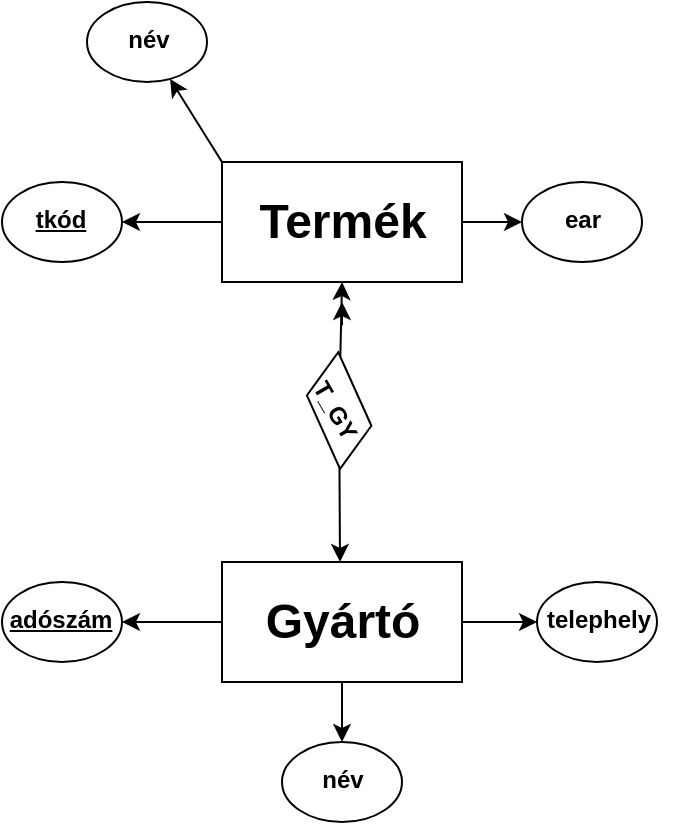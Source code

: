 <mxfile type="device" version="20.3.6"><diagram id="oGL51Zf16wJ7TUY63cjW" name="1 oldal"><mxGraphModel grid="1" dx="684" dy="381" gridSize="10" guides="1" tooltips="1" connect="1" arrows="1" fold="1" page="1" pageScale="1" pageWidth="827" pageHeight="1169" math="0" shadow="0"><root><mxCell id="0"/><mxCell id="1" parent="0"/><mxCell id="Xl1jDCkK__wDaWH6wrZb-69" value="" parent="1" style="edgeStyle=none;rounded=0;orthogonalLoop=1;jettySize=auto;html=1;fontSize=12;entryX=0;entryY=0.5;entryDx=0;entryDy=0;" edge="1" source="Xl1jDCkK__wDaWH6wrZb-1" target="Xl1jDCkK__wDaWH6wrZb-30"><mxGeometry as="geometry" relative="1"/></mxCell><mxCell id="Xl1jDCkK__wDaWH6wrZb-70" value="" parent="1" style="edgeStyle=none;rounded=0;orthogonalLoop=1;jettySize=auto;html=1;fontSize=12;entryX=1;entryY=0.5;entryDx=0;entryDy=0;" edge="1" source="Xl1jDCkK__wDaWH6wrZb-1" target="Xl1jDCkK__wDaWH6wrZb-32"><mxGeometry as="geometry" relative="1"/></mxCell><mxCell id="Xl1jDCkK__wDaWH6wrZb-1" value="" parent="1" style="rounded=0;whiteSpace=wrap;html=1;" vertex="1"><mxGeometry as="geometry" x="340" y="170" width="120" height="60"/></mxCell><mxCell id="Xl1jDCkK__wDaWH6wrZb-2" value="Termék" parent="1" style="text;strokeColor=none;fillColor=none;html=1;fontSize=24;fontStyle=1;verticalAlign=middle;align=center;" vertex="1"><mxGeometry as="geometry" x="350" y="180" width="100" height="40"/></mxCell><mxCell id="Xl1jDCkK__wDaWH6wrZb-72" value="" parent="1" style="edgeStyle=none;rounded=0;orthogonalLoop=1;jettySize=auto;html=1;fontSize=12;entryX=1;entryY=0.5;entryDx=0;entryDy=0;" edge="1" source="Xl1jDCkK__wDaWH6wrZb-3" target="Xl1jDCkK__wDaWH6wrZb-20"><mxGeometry as="geometry" relative="1"/></mxCell><mxCell id="Xl1jDCkK__wDaWH6wrZb-74" value="" parent="1" style="edgeStyle=none;rounded=0;orthogonalLoop=1;jettySize=auto;html=1;fontSize=12;entryX=0;entryY=0.5;entryDx=0;entryDy=0;" edge="1" source="Xl1jDCkK__wDaWH6wrZb-3" target="Xl1jDCkK__wDaWH6wrZb-47"><mxGeometry as="geometry" relative="1"/></mxCell><mxCell id="Xl1jDCkK__wDaWH6wrZb-75" value="" parent="1" style="edgeStyle=none;rounded=0;orthogonalLoop=1;jettySize=auto;html=1;fontSize=12;" edge="1" source="Xl1jDCkK__wDaWH6wrZb-3" target="Xl1jDCkK__wDaWH6wrZb-28"><mxGeometry as="geometry" relative="1"/></mxCell><mxCell id="Xl1jDCkK__wDaWH6wrZb-3" value="" parent="1" style="rounded=0;whiteSpace=wrap;html=1;" vertex="1"><mxGeometry as="geometry" x="340" y="370" width="120" height="60"/></mxCell><mxCell id="Xl1jDCkK__wDaWH6wrZb-4" value="Gyártó" parent="1" style="text;strokeColor=none;fillColor=none;html=1;fontSize=24;fontStyle=1;verticalAlign=middle;align=center;" vertex="1"><mxGeometry as="geometry" x="350" y="380" width="100" height="40"/></mxCell><mxCell id="Xl1jDCkK__wDaWH6wrZb-66" value="" parent="1" style="edgeStyle=none;rounded=0;orthogonalLoop=1;jettySize=auto;html=1;fontSize=12;" edge="1" source="Xl1jDCkK__wDaWH6wrZb-5"><mxGeometry as="geometry" relative="1"><mxPoint as="targetPoint" x="400" y="230"/></mxGeometry></mxCell><mxCell id="Xl1jDCkK__wDaWH6wrZb-67" value="" parent="1" style="edgeStyle=none;rounded=0;orthogonalLoop=1;jettySize=auto;html=1;fontSize=12;" edge="1" source="Xl1jDCkK__wDaWH6wrZb-5"><mxGeometry as="geometry" relative="1"><mxPoint as="targetPoint" x="399" y="370"/></mxGeometry></mxCell><mxCell id="Xl1jDCkK__wDaWH6wrZb-5" value="" parent="1" style="shape=parallelogram;perimeter=parallelogramPerimeter;whiteSpace=wrap;html=1;fixedSize=1;rotation=126;" vertex="1"><mxGeometry as="geometry" x="375.24" y="276.79" width="46.67" height="35"/></mxCell><mxCell id="Xl1jDCkK__wDaWH6wrZb-19" value="" parent="1" style="ellipse;whiteSpace=wrap;html=1;" vertex="1"><mxGeometry as="geometry" x="370" y="460" width="60" height="40"/></mxCell><mxCell id="Xl1jDCkK__wDaWH6wrZb-20" value="" parent="1" style="ellipse;whiteSpace=wrap;html=1;" vertex="1"><mxGeometry as="geometry" x="230" y="380" width="60" height="40"/></mxCell><mxCell id="Xl1jDCkK__wDaWH6wrZb-27" value="&lt;font style=&quot;font-size: 12px;&quot;&gt;&lt;u&gt;adószám&lt;/u&gt;&lt;/font&gt;" parent="1" style="text;strokeColor=none;fillColor=none;html=1;fontSize=24;fontStyle=1;verticalAlign=middle;align=center;" vertex="1"><mxGeometry as="geometry" x="230" y="380" width="57.5" height="30"/></mxCell><mxCell id="Xl1jDCkK__wDaWH6wrZb-28" value="&lt;font style=&quot;font-size: 12px;&quot;&gt;név&lt;/font&gt;" parent="1" style="text;strokeColor=none;fillColor=none;html=1;fontSize=24;fontStyle=1;verticalAlign=middle;align=center;" vertex="1"><mxGeometry as="geometry" x="362.5" y="460" width="75" height="30"/></mxCell><mxCell id="Xl1jDCkK__wDaWH6wrZb-30" value="" parent="1" style="ellipse;whiteSpace=wrap;html=1;" vertex="1"><mxGeometry as="geometry" x="490" y="180" width="60" height="40"/></mxCell><mxCell id="Xl1jDCkK__wDaWH6wrZb-31" value="" parent="1" style="ellipse;whiteSpace=wrap;html=1;" vertex="1"><mxGeometry as="geometry" x="272.5" y="90" width="60" height="40"/></mxCell><mxCell id="Xl1jDCkK__wDaWH6wrZb-32" value="" parent="1" style="ellipse;whiteSpace=wrap;html=1;" vertex="1"><mxGeometry as="geometry" x="230" y="180" width="60" height="40"/></mxCell><mxCell id="Xl1jDCkK__wDaWH6wrZb-33" value="&lt;font style=&quot;font-size: 12px;&quot;&gt;&lt;u&gt;tkód&lt;/u&gt;&lt;/font&gt;" parent="1" style="text;strokeColor=none;fillColor=none;html=1;fontSize=24;fontStyle=1;verticalAlign=middle;align=center;" vertex="1"><mxGeometry as="geometry" x="230" y="180" width="57.5" height="30"/></mxCell><mxCell id="Xl1jDCkK__wDaWH6wrZb-40" value="&lt;font style=&quot;font-size: 12px;&quot;&gt;név&lt;/font&gt;" parent="1" style="text;strokeColor=none;fillColor=none;html=1;fontSize=24;fontStyle=1;verticalAlign=middle;align=center;" vertex="1"><mxGeometry as="geometry" x="265" y="90" width="75" height="30"/></mxCell><mxCell id="Xl1jDCkK__wDaWH6wrZb-41" value="&lt;font style=&quot;font-size: 12px;&quot;&gt;ear&lt;/font&gt;" parent="1" style="text;strokeColor=none;fillColor=none;html=1;fontSize=24;fontStyle=1;verticalAlign=middle;align=center;" vertex="1"><mxGeometry as="geometry" x="491.25" y="180" width="57.5" height="30"/></mxCell><mxCell id="Xl1jDCkK__wDaWH6wrZb-46" value="&lt;font style=&quot;font-size: 12px;&quot;&gt;T_GY&lt;/font&gt;" parent="1" style="text;strokeColor=none;fillColor=none;html=1;fontSize=24;fontStyle=1;verticalAlign=middle;align=center;rotation=60;" vertex="1"><mxGeometry as="geometry" x="350" y="271.79" width="100" height="40"/></mxCell><mxCell id="Xl1jDCkK__wDaWH6wrZb-47" value="" parent="1" style="ellipse;whiteSpace=wrap;html=1;" vertex="1"><mxGeometry as="geometry" x="497.5" y="380" width="60" height="40"/></mxCell><mxCell id="Xl1jDCkK__wDaWH6wrZb-29" value="&lt;font style=&quot;font-size: 12px;&quot;&gt;telephely&lt;/font&gt;" parent="1" style="text;strokeColor=none;fillColor=none;html=1;fontSize=24;fontStyle=1;verticalAlign=middle;align=center;" vertex="1"><mxGeometry as="geometry" x="490" y="380" width="75" height="30"/></mxCell><mxCell id="Xl1jDCkK__wDaWH6wrZb-68" value="" parent="1" style="edgeStyle=none;rounded=0;orthogonalLoop=1;jettySize=auto;html=1;fontSize=12;" edge="1" source="Xl1jDCkK__wDaWH6wrZb-46"><mxGeometry as="geometry" relative="1"><mxPoint as="sourcePoint" x="409.17" y="277.427"/><mxPoint as="targetPoint" x="400" y="240"/></mxGeometry></mxCell><mxCell id="Xl1jDCkK__wDaWH6wrZb-71" value="" parent="1" style="edgeStyle=none;rounded=0;orthogonalLoop=1;jettySize=auto;html=1;fontSize=12;exitX=0;exitY=0;exitDx=0;exitDy=0;" edge="1" source="Xl1jDCkK__wDaWH6wrZb-1" target="Xl1jDCkK__wDaWH6wrZb-31"><mxGeometry as="geometry" relative="1"><mxPoint as="sourcePoint" x="350" y="210"/><mxPoint as="targetPoint" x="300.0" y="210"/></mxGeometry></mxCell></root></mxGraphModel></diagram></mxfile>